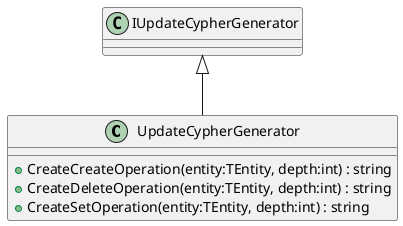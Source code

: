 @startuml
class UpdateCypherGenerator {
    + CreateCreateOperation(entity:TEntity, depth:int) : string
    + CreateDeleteOperation(entity:TEntity, depth:int) : string
    + CreateSetOperation(entity:TEntity, depth:int) : string
}
IUpdateCypherGenerator <|-- UpdateCypherGenerator
@enduml
